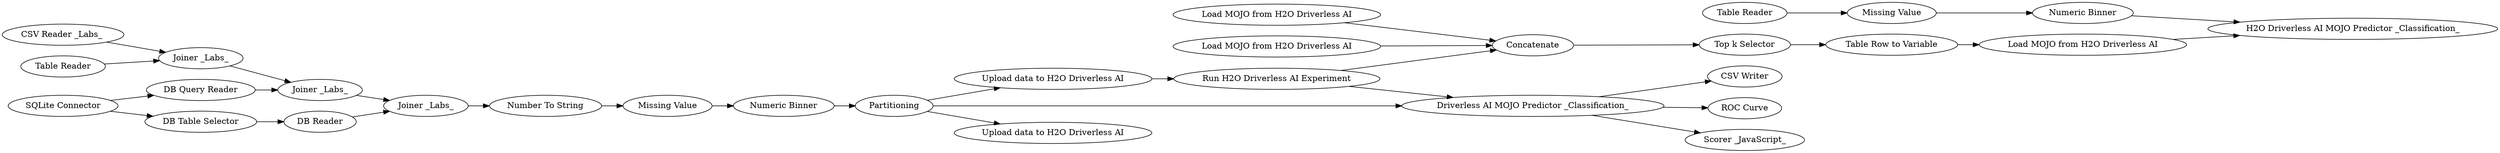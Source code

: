 digraph {
	16 [label=Partitioning]
	17 [label="Missing Value"]
	18 [label="Numeric Binner"]
	28 [label="Driverless AI MOJO Predictor _Classification_"]
	29 [label="Scorer _JavaScript_"]
	136 [label=Concatenate]
	143 [label="CSV Writer"]
	145 [label="ROC Curve"]
	150 [label="CSV Reader _Labs_ "]
	154 [label="Joiner _Labs_"]
	155 [label="Joiner _Labs_"]
	156 [label="Joiner _Labs_"]
	158 [label="Number To String"]
	160 [label="Missing Value"]
	161 [label="Numeric Binner"]
	162 [label="H2O Driverless AI MOJO Predictor _Classification_"]
	164 [label="Table Reader"]
	165 [label="SQLite Connector"]
	166 [label="DB Query Reader"]
	167 [label="DB Table Selector"]
	168 [label="DB Reader"]
	169 [label="Upload data to H2O Driverless AI"]
	170 [label="Run H2O Driverless AI Experiment"]
	171 [label="Upload data to H2O Driverless AI"]
	172 [label="Load MOJO from H2O Driverless AI"]
	173 [label="Load MOJO from H2O Driverless AI"]
	174 [label="Load MOJO from H2O Driverless AI"]
	175 [label="Top k Selector"]
	176 [label="Table Row to Variable"]
	177 [label="Table Reader"]
	16 -> 28
	16 -> 169
	16 -> 171
	17 -> 18
	18 -> 16
	28 -> 29
	28 -> 145
	28 -> 143
	136 -> 175
	150 -> 154
	154 -> 155
	155 -> 156
	156 -> 158
	158 -> 17
	160 -> 161
	161 -> 162
	164 -> 154
	165 -> 167
	165 -> 166
	166 -> 155
	167 -> 168
	168 -> 156
	169 -> 170
	170 -> 136
	170 -> 28
	172 -> 136
	173 -> 136
	174 -> 162
	175 -> 176
	176 -> 174
	177 -> 160
	rankdir=LR
}
